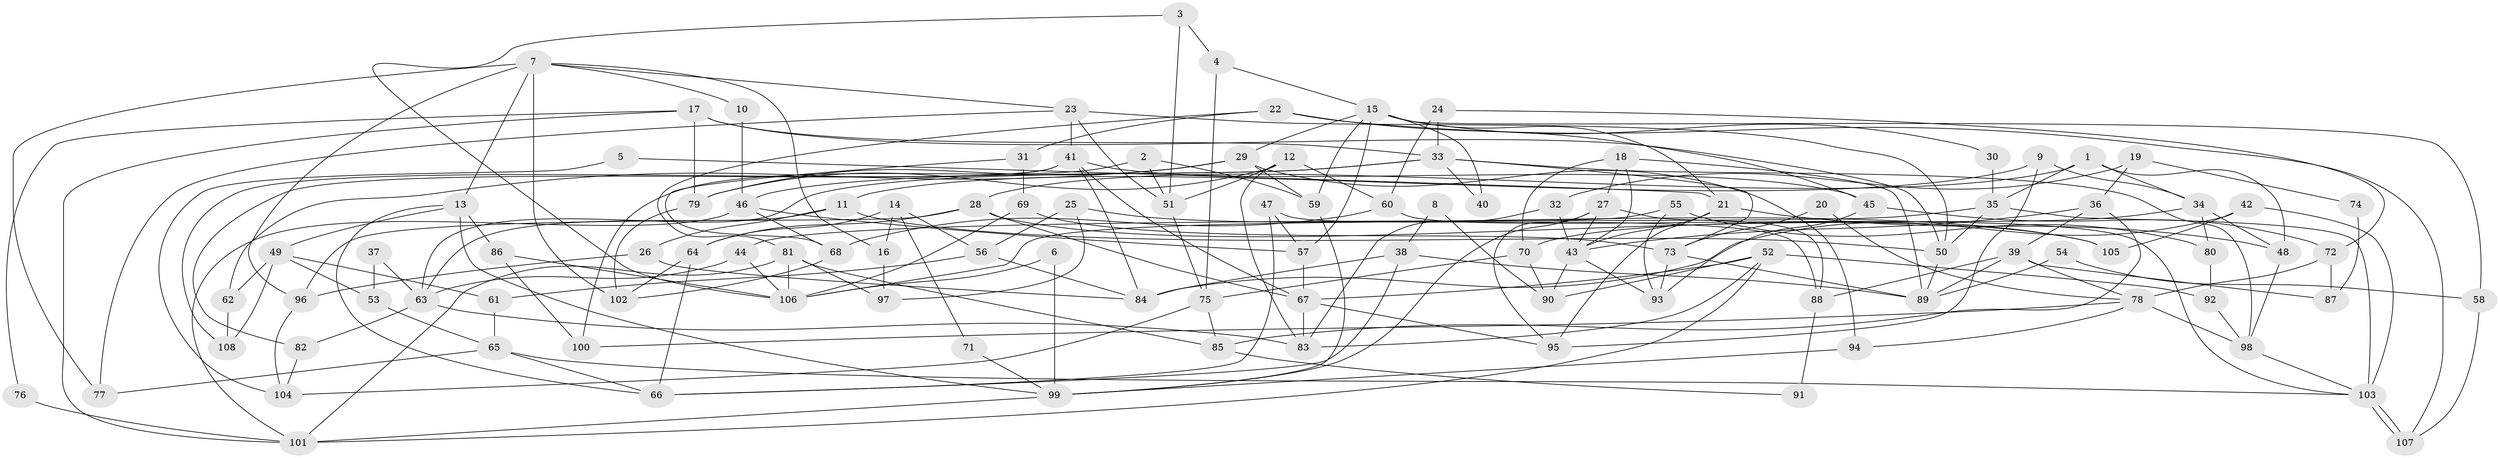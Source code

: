 // Generated by graph-tools (version 1.1) at 2025/50/03/09/25 03:50:09]
// undirected, 108 vertices, 216 edges
graph export_dot {
graph [start="1"]
  node [color=gray90,style=filled];
  1;
  2;
  3;
  4;
  5;
  6;
  7;
  8;
  9;
  10;
  11;
  12;
  13;
  14;
  15;
  16;
  17;
  18;
  19;
  20;
  21;
  22;
  23;
  24;
  25;
  26;
  27;
  28;
  29;
  30;
  31;
  32;
  33;
  34;
  35;
  36;
  37;
  38;
  39;
  40;
  41;
  42;
  43;
  44;
  45;
  46;
  47;
  48;
  49;
  50;
  51;
  52;
  53;
  54;
  55;
  56;
  57;
  58;
  59;
  60;
  61;
  62;
  63;
  64;
  65;
  66;
  67;
  68;
  69;
  70;
  71;
  72;
  73;
  74;
  75;
  76;
  77;
  78;
  79;
  80;
  81;
  82;
  83;
  84;
  85;
  86;
  87;
  88;
  89;
  90;
  91;
  92;
  93;
  94;
  95;
  96;
  97;
  98;
  99;
  100;
  101;
  102;
  103;
  104;
  105;
  106;
  107;
  108;
  1 -- 28;
  1 -- 35;
  1 -- 34;
  1 -- 48;
  2 -- 100;
  2 -- 51;
  2 -- 59;
  3 -- 106;
  3 -- 4;
  3 -- 51;
  4 -- 75;
  4 -- 15;
  5 -- 21;
  5 -- 104;
  6 -- 106;
  6 -- 99;
  7 -- 77;
  7 -- 96;
  7 -- 10;
  7 -- 13;
  7 -- 16;
  7 -- 23;
  7 -- 102;
  8 -- 90;
  8 -- 38;
  9 -- 11;
  9 -- 34;
  9 -- 95;
  10 -- 46;
  11 -- 50;
  11 -- 26;
  11 -- 63;
  12 -- 51;
  12 -- 83;
  12 -- 60;
  12 -- 79;
  13 -- 99;
  13 -- 49;
  13 -- 66;
  13 -- 86;
  14 -- 64;
  14 -- 56;
  14 -- 16;
  14 -- 71;
  15 -- 57;
  15 -- 21;
  15 -- 29;
  15 -- 30;
  15 -- 40;
  15 -- 58;
  15 -- 59;
  16 -- 97;
  17 -- 79;
  17 -- 101;
  17 -- 33;
  17 -- 50;
  17 -- 76;
  18 -- 89;
  18 -- 43;
  18 -- 27;
  18 -- 70;
  19 -- 32;
  19 -- 36;
  19 -- 74;
  20 -- 73;
  20 -- 78;
  21 -- 48;
  21 -- 43;
  21 -- 95;
  22 -- 81;
  22 -- 45;
  22 -- 31;
  22 -- 107;
  23 -- 41;
  23 -- 50;
  23 -- 51;
  23 -- 77;
  24 -- 60;
  24 -- 33;
  24 -- 72;
  25 -- 56;
  25 -- 97;
  25 -- 105;
  26 -- 84;
  26 -- 96;
  27 -- 95;
  27 -- 43;
  27 -- 88;
  27 -- 99;
  28 -- 67;
  28 -- 64;
  28 -- 96;
  28 -- 105;
  29 -- 59;
  29 -- 62;
  29 -- 79;
  29 -- 94;
  30 -- 35;
  31 -- 68;
  31 -- 69;
  32 -- 43;
  32 -- 83;
  33 -- 98;
  33 -- 40;
  33 -- 46;
  33 -- 63;
  33 -- 73;
  34 -- 48;
  34 -- 70;
  34 -- 80;
  35 -- 103;
  35 -- 50;
  35 -- 44;
  36 -- 43;
  36 -- 85;
  36 -- 39;
  37 -- 53;
  37 -- 63;
  38 -- 66;
  38 -- 89;
  38 -- 84;
  39 -- 78;
  39 -- 87;
  39 -- 88;
  39 -- 89;
  41 -- 67;
  41 -- 84;
  41 -- 45;
  41 -- 82;
  41 -- 108;
  42 -- 105;
  42 -- 103;
  42 -- 84;
  43 -- 90;
  43 -- 93;
  44 -- 63;
  44 -- 106;
  45 -- 93;
  45 -- 72;
  46 -- 101;
  46 -- 57;
  46 -- 68;
  47 -- 57;
  47 -- 88;
  47 -- 66;
  48 -- 98;
  49 -- 62;
  49 -- 53;
  49 -- 61;
  49 -- 108;
  50 -- 89;
  51 -- 75;
  52 -- 83;
  52 -- 92;
  52 -- 67;
  52 -- 90;
  52 -- 101;
  53 -- 65;
  54 -- 89;
  54 -- 58;
  55 -- 106;
  55 -- 93;
  55 -- 80;
  56 -- 61;
  56 -- 84;
  57 -- 67;
  58 -- 107;
  59 -- 99;
  60 -- 68;
  60 -- 103;
  61 -- 65;
  62 -- 108;
  63 -- 82;
  63 -- 83;
  64 -- 66;
  64 -- 102;
  65 -- 103;
  65 -- 66;
  65 -- 77;
  67 -- 95;
  67 -- 83;
  68 -- 102;
  69 -- 73;
  69 -- 106;
  70 -- 75;
  70 -- 90;
  71 -- 99;
  72 -- 78;
  72 -- 87;
  73 -- 89;
  73 -- 93;
  74 -- 87;
  75 -- 85;
  75 -- 104;
  76 -- 101;
  78 -- 94;
  78 -- 98;
  78 -- 100;
  79 -- 102;
  80 -- 92;
  81 -- 106;
  81 -- 101;
  81 -- 85;
  81 -- 97;
  82 -- 104;
  85 -- 91;
  86 -- 106;
  86 -- 100;
  88 -- 91;
  92 -- 98;
  94 -- 99;
  96 -- 104;
  98 -- 103;
  99 -- 101;
  103 -- 107;
  103 -- 107;
}
